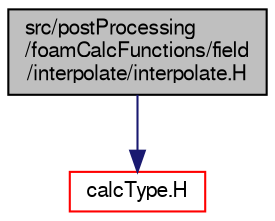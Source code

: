 digraph "src/postProcessing/foamCalcFunctions/field/interpolate/interpolate.H"
{
  bgcolor="transparent";
  edge [fontname="FreeSans",fontsize="10",labelfontname="FreeSans",labelfontsize="10"];
  node [fontname="FreeSans",fontsize="10",shape=record];
  Node0 [label="src/postProcessing\l/foamCalcFunctions/field\l/interpolate/interpolate.H",height=0.2,width=0.4,color="black", fillcolor="grey75", style="filled", fontcolor="black"];
  Node0 -> Node1 [color="midnightblue",fontsize="10",style="solid",fontname="FreeSans"];
  Node1 [label="calcType.H",height=0.2,width=0.4,color="red",URL="$a13112.html"];
}
